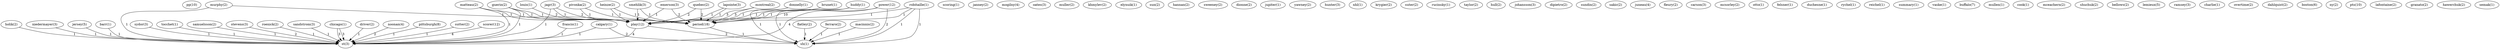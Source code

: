 digraph G {
  pp [ label="pp(10)" ];
  huddy [ label="huddy(1)" ];
  period [ label="period(18)" ];
  play [ label="play(12)" ];
  sh [ label="sh(1)" ];
  lapointe [ label="lapointe(3)" ];
  jagr [ label="jagr(3)" ];
  st [ label="st(3)" ];
  robitaille [ label="robitaille(1)" ];
  montreal [ label="montreal(2)" ];
  smehlik [ label="smehlik(3)" ];
  quebec [ label="quebec(3)" ];
  matteau [ label="matteau(2)" ];
  guerin [ label="guerin(2)" ];
  power [ label="power(12)" ];
  pivonka [ label="pivonka(2)" ];
  heinze [ label="heinze(2)" ];
  donnelly [ label="donnelly(1)" ];
  flatley [ label="flatley(2)" ];
  emerson [ label="emerson(3)" ];
  murphy [ label="murphy(2)" ];
  brunet [ label="brunet(1)" ];
  scoring [ label="scoring(1)" ];
  louis [ label="louis(1)" ];
  francis [ label="francis(1)" ];
  robitaille [ label="robitaille(1)" ];
  janney [ label="janney(2)" ];
  mogilny [ label="mogilny(4)" ];
  chicago [ label="chicago(2)" ];
  holik [ label="holik(2)" ];
  ferraro [ label="ferraro(2)" ];
  niedermayer [ label="niedermayer(3)" ];
  oates [ label="oates(3)" ];
  jersey [ label="jersey(5)" ];
  muller [ label="muller(2)" ];
  chicago [ label="chicago(1)" ];
  macinnis [ label="macinnis(2)" ];
  barr [ label="barr(1)" ];
  khmylev [ label="khmylev(2)" ];
  calgary [ label="calgary(1)" ];
  elynuik [ label="elynuik(1)" ];
  sydor [ label="sydor(3)" ];
  sun [ label="sun(2)" ];
  hannan [ label="hannan(2)" ];
  sweeney [ label="sweeney(2)" ];
  dionne [ label="dionne(2)" ];
  jupiter [ label="jupiter(1)" ];
  yawney [ label="yawney(2)" ];
  hunter [ label="hunter(3)" ];
  nhl [ label="nhl(1)" ];
  tocchet [ label="tocchet(1)" ];
  krygier [ label="krygier(2)" ];
  suter [ label="suter(2)" ];
  samuelsson [ label="samuelsson(2)" ];
  stevens [ label="stevens(3)" ];
  rucinsky [ label="rucinsky(1)" ];
  taylor [ label="taylor(2)" ];
  hull [ label="hull(2)" ];
  roenick [ label="roenick(2)" ];
  sandstrom [ label="sandstrom(3)" ];
  johansson [ label="johansson(3)" ];
  driver [ label="driver(2)" ];
  noonan [ label="noonan(4)" ];
  dipietro [ label="dipietro(2)" ];
  sundin [ label="sundin(2)" ];
  sakic [ label="sakic(2)" ];
  juneau [ label="juneau(4)" ];
  fleury [ label="fleury(2)" ];
  carson [ label="carson(3)" ];
  pittsburgh [ label="pittsburgh(8)" ];
  mcsorley [ label="mcsorley(2)" ];
  sutter [ label="sutter(2)" ];
  otto [ label="otto(1)" ];
  felsner [ label="felsner(1)" ];
  duchesne [ label="duchesne(1)" ];
  rychel [ label="rychel(1)" ];
  reichel [ label="reichel(1)" ];
  rychel [ label="rychel(1)" ];
  summary [ label="summary(1)" ];
  vaske [ label="vaske(1)" ];
  scorer [ label="scorer(12)" ];
  buffalo [ label="buffalo(7)" ];
  quebec [ label="quebec(2)" ];
  mullen [ label="mullen(1)" ];
  cook [ label="cook(1)" ];
  mceachern [ label="mceachern(2)" ];
  shuchuk [ label="shuchuk(2)" ];
  bellows [ label="bellows(2)" ];
  lemieux [ label="lemieux(5)" ];
  ramsey [ label="ramsey(3)" ];
  charlie [ label="charlie(1)" ];
  overtime [ label="overtime(2)" ];
  dahlquist [ label="dahlquist(2)" ];
  reichel [ label="reichel(1)" ];
  boston [ label="boston(6)" ];
  ny [ label="ny(2)" ];
  pts [ label="pts(10)" ];
  felsner [ label="felsner(1)" ];
  lafontaine [ label="lafontaine(2)" ];
  granato [ label="granato(2)" ];
  hawerchuk [ label="hawerchuk(2)" ];
  semak [ label="semak(1)" ];
  huddy -> period [ label="1" ];
  huddy -> play [ label="1" ];
  huddy -> sh [ label="1" ];
  lapointe -> period [ label="1" ];
  lapointe -> play [ label="1" ];
  jagr -> period [ label="2" ];
  jagr -> play [ label="1" ];
  jagr -> st [ label="1" ];
  robitaille -> period [ label="1" ];
  robitaille -> play [ label="1" ];
  robitaille -> sh [ label="1" ];
  montreal -> period [ label="3" ];
  montreal -> play [ label="3" ];
  smehlik -> period [ label="1" ];
  smehlik -> play [ label="1" ];
  quebec -> period [ label="2" ];
  quebec -> play [ label="2" ];
  matteau -> period [ label="1" ];
  matteau -> play [ label="1" ];
  matteau -> st [ label="1" ];
  guerin -> period [ label="1" ];
  guerin -> play [ label="1" ];
  guerin -> st [ label="1" ];
  power -> period [ label="10" ];
  power -> sh [ label="2" ];
  power -> st [ label="4" ];
  pivonka -> period [ label="1" ];
  pivonka -> play [ label="1" ];
  heinze -> period [ label="1" ];
  heinze -> play [ label="1" ];
  donnelly -> play [ label="1" ];
  donnelly -> sh [ label="1" ];
  flatley -> sh [ label="1" ];
  emerson -> period [ label="2" ];
  emerson -> play [ label="1" ];
  murphy -> play [ label="1" ];
  murphy -> st [ label="1" ];
  brunet -> period [ label="1" ];
  period -> sh [ label="1" ];
  louis -> play [ label="2" ];
  play -> sh [ label="2" ];
  play -> st [ label="4" ];
  francis -> st [ label="1" ];
  robitaille -> sh [ label="1" ];
  chicago -> st [ label="3" ];
  holik -> st [ label="1" ];
  ferraro -> sh [ label="1" ];
  niedermayer -> st [ label="1" ];
  jersey -> st [ label="1" ];
  chicago -> st [ label="3" ];
  macinnis -> sh [ label="1" ];
  barr -> st [ label="1" ];
  calgary -> sh [ label="2" ];
  calgary -> st [ label="1" ];
  sydor -> st [ label="1" ];
  tocchet -> st [ label="1" ];
  samuelsson -> st [ label="1" ];
  stevens -> st [ label="2" ];
  roenick -> st [ label="1" ];
  sandstrom -> st [ label="1" ];
  driver -> st [ label="1" ];
  noonan -> st [ label="2" ];
  pittsburgh -> st [ label="1" ];
  sutter -> st [ label="1" ];
  scorer -> st [ label="4" ];
}
